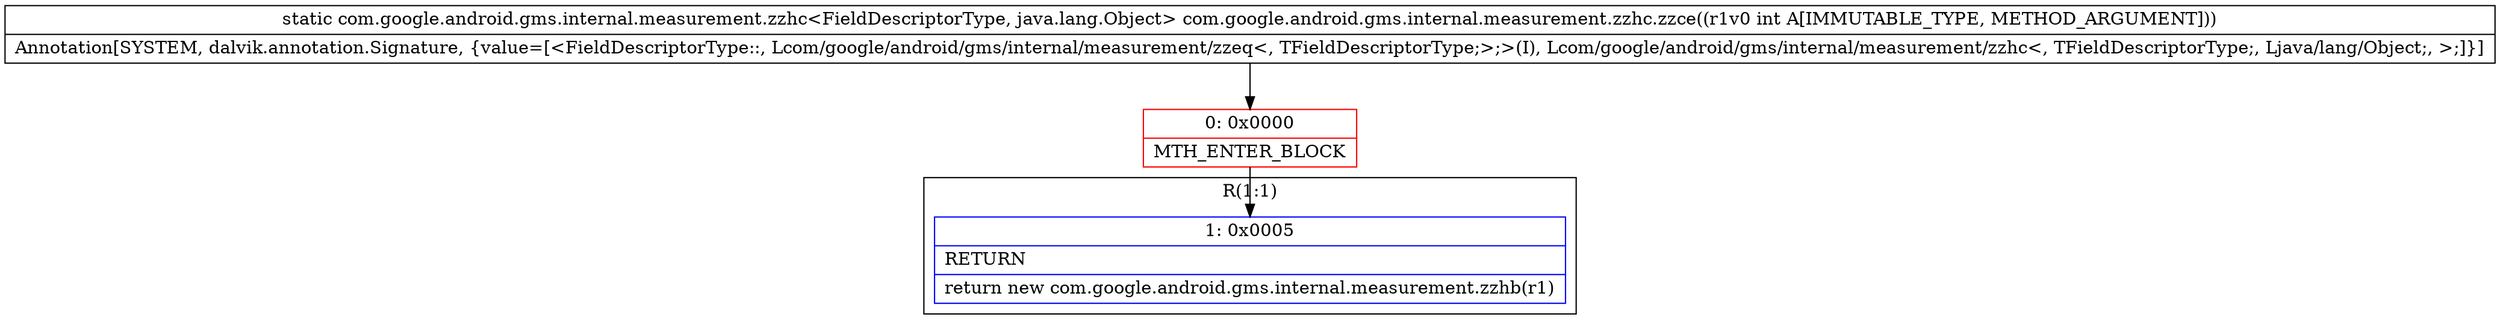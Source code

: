 digraph "CFG forcom.google.android.gms.internal.measurement.zzhc.zzce(I)Lcom\/google\/android\/gms\/internal\/measurement\/zzhc;" {
subgraph cluster_Region_1070930400 {
label = "R(1:1)";
node [shape=record,color=blue];
Node_1 [shape=record,label="{1\:\ 0x0005|RETURN\l|return new com.google.android.gms.internal.measurement.zzhb(r1)\l}"];
}
Node_0 [shape=record,color=red,label="{0\:\ 0x0000|MTH_ENTER_BLOCK\l}"];
MethodNode[shape=record,label="{static com.google.android.gms.internal.measurement.zzhc\<FieldDescriptorType, java.lang.Object\> com.google.android.gms.internal.measurement.zzhc.zzce((r1v0 int A[IMMUTABLE_TYPE, METHOD_ARGUMENT]))  | Annotation[SYSTEM, dalvik.annotation.Signature, \{value=[\<FieldDescriptorType::, Lcom\/google\/android\/gms\/internal\/measurement\/zzeq\<, TFieldDescriptorType;\>;\>(I), Lcom\/google\/android\/gms\/internal\/measurement\/zzhc\<, TFieldDescriptorType;, Ljava\/lang\/Object;, \>;]\}]\l}"];
MethodNode -> Node_0;
Node_0 -> Node_1;
}

